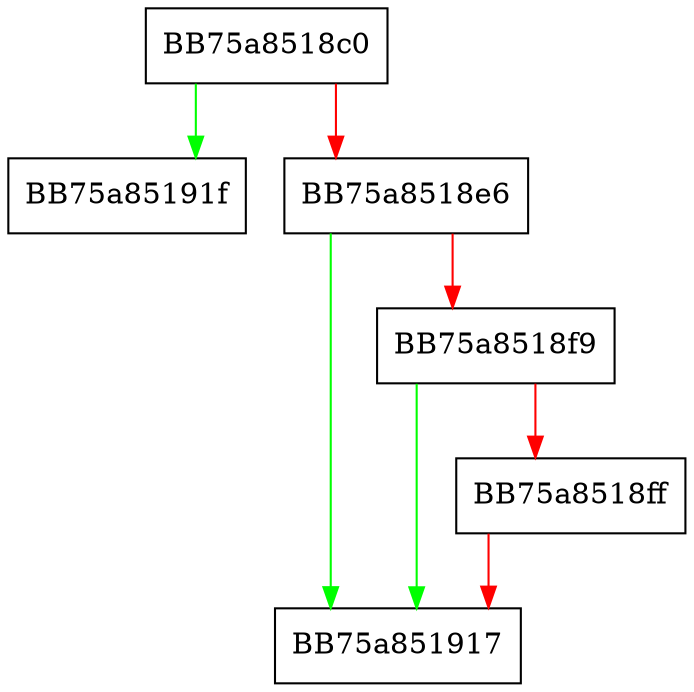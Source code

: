 digraph GetResourceList {
  node [shape="box"];
  graph [splines=ortho];
  BB75a8518c0 -> BB75a85191f [color="green"];
  BB75a8518c0 -> BB75a8518e6 [color="red"];
  BB75a8518e6 -> BB75a851917 [color="green"];
  BB75a8518e6 -> BB75a8518f9 [color="red"];
  BB75a8518f9 -> BB75a851917 [color="green"];
  BB75a8518f9 -> BB75a8518ff [color="red"];
  BB75a8518ff -> BB75a851917 [color="red"];
}